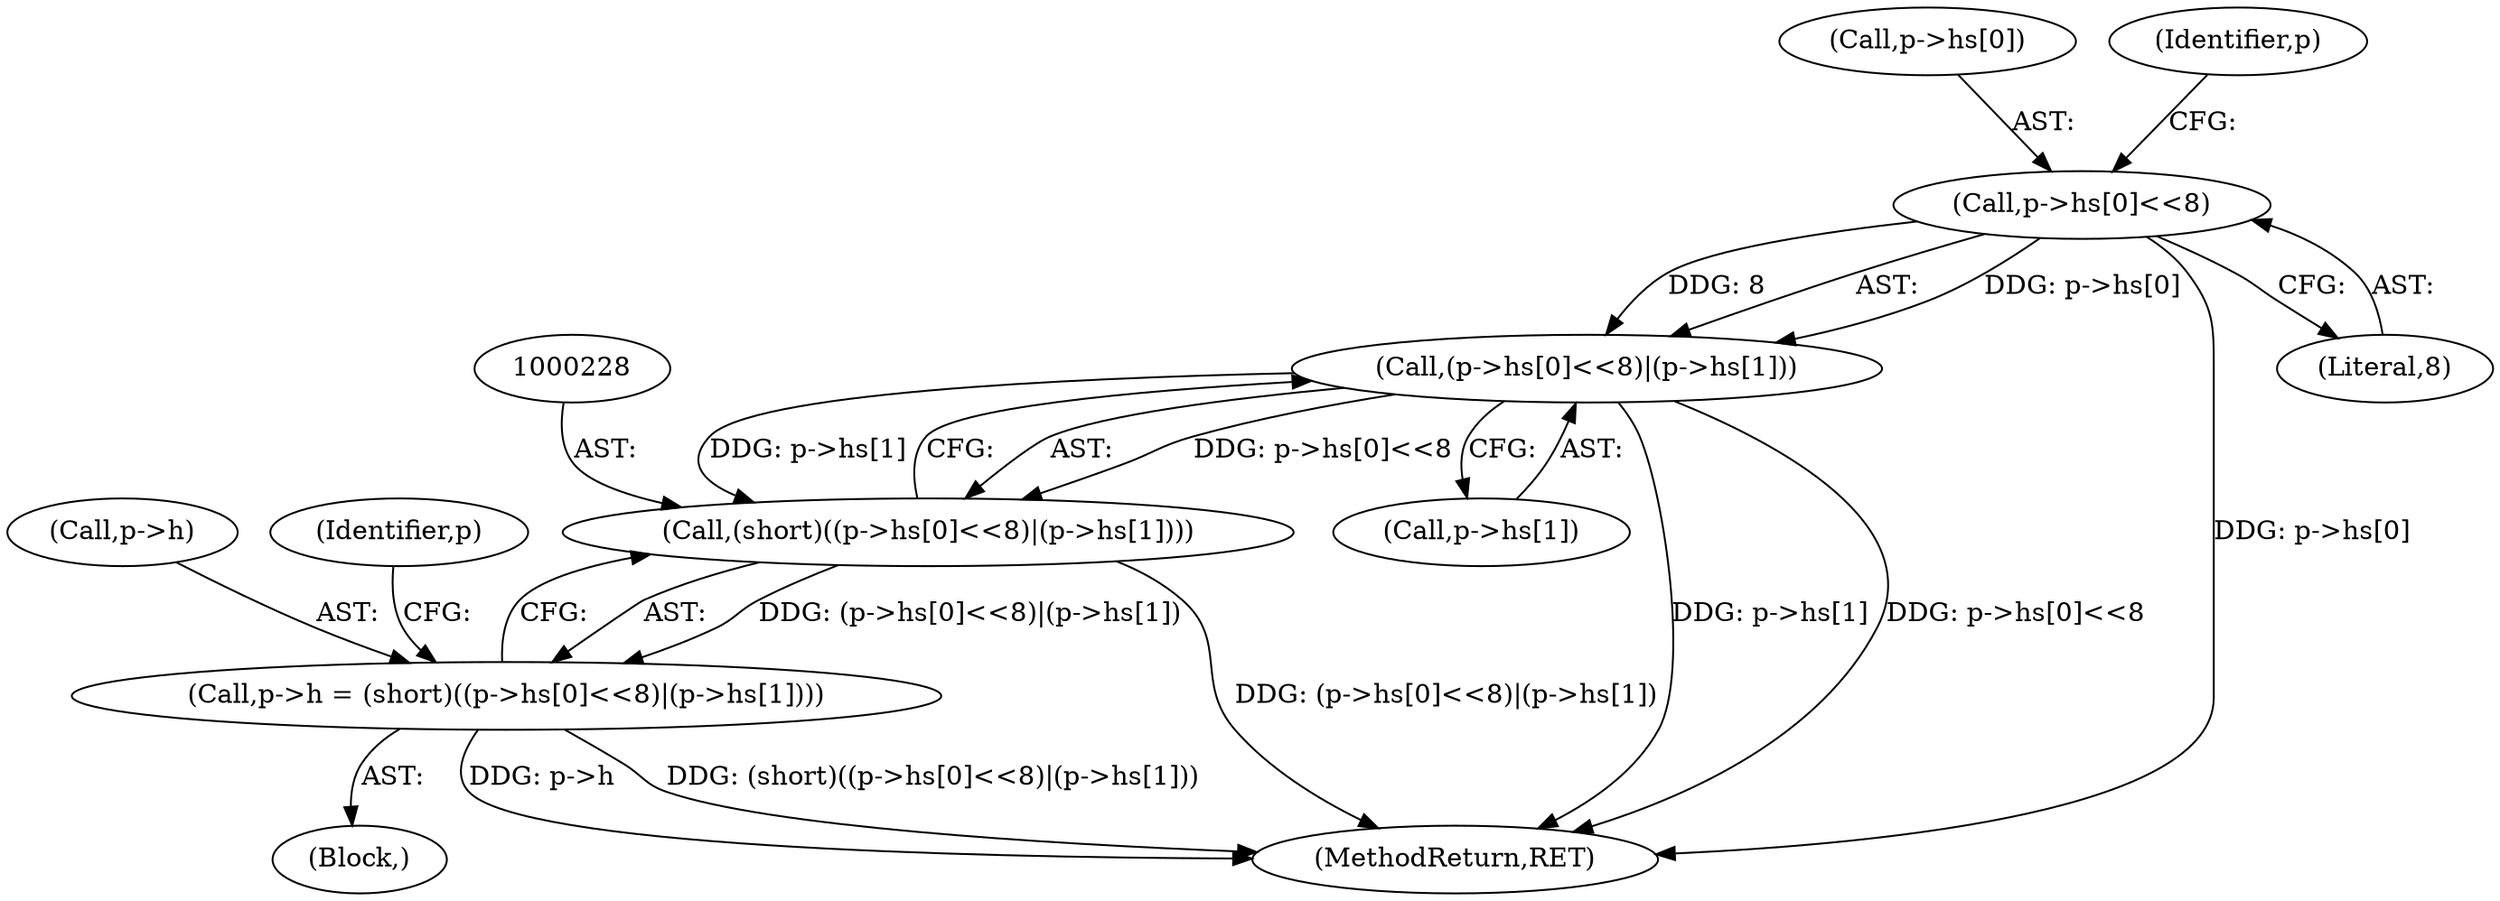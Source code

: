 digraph "0_file_27a14bc7ba285a0a5ebfdb55e54001aa11932b08@array" {
"1000229" [label="(Call,(p->hs[0]<<8)|(p->hs[1]))"];
"1000230" [label="(Call,p->hs[0]<<8)"];
"1000227" [label="(Call,(short)((p->hs[0]<<8)|(p->hs[1])))"];
"1000223" [label="(Call,p->h = (short)((p->hs[0]<<8)|(p->hs[1])))"];
"1000224" [label="(Call,p->h)"];
"1000229" [label="(Call,(p->hs[0]<<8)|(p->hs[1]))"];
"1000237" [label="(Call,p->hs[1])"];
"1000227" [label="(Call,(short)((p->hs[0]<<8)|(p->hs[1])))"];
"1000230" [label="(Call,p->hs[0]<<8)"];
"1000231" [label="(Call,p->hs[0])"];
"1000243" [label="(Identifier,p)"];
"1000236" [label="(Literal,8)"];
"1000223" [label="(Call,p->h = (short)((p->hs[0]<<8)|(p->hs[1])))"];
"1000902" [label="(MethodReturn,RET)"];
"1000239" [label="(Identifier,p)"];
"1000122" [label="(Block,)"];
"1000229" -> "1000227"  [label="AST: "];
"1000229" -> "1000237"  [label="CFG: "];
"1000230" -> "1000229"  [label="AST: "];
"1000237" -> "1000229"  [label="AST: "];
"1000227" -> "1000229"  [label="CFG: "];
"1000229" -> "1000902"  [label="DDG: p->hs[1]"];
"1000229" -> "1000902"  [label="DDG: p->hs[0]<<8"];
"1000229" -> "1000227"  [label="DDG: p->hs[0]<<8"];
"1000229" -> "1000227"  [label="DDG: p->hs[1]"];
"1000230" -> "1000229"  [label="DDG: p->hs[0]"];
"1000230" -> "1000229"  [label="DDG: 8"];
"1000230" -> "1000236"  [label="CFG: "];
"1000231" -> "1000230"  [label="AST: "];
"1000236" -> "1000230"  [label="AST: "];
"1000239" -> "1000230"  [label="CFG: "];
"1000230" -> "1000902"  [label="DDG: p->hs[0]"];
"1000227" -> "1000223"  [label="AST: "];
"1000228" -> "1000227"  [label="AST: "];
"1000223" -> "1000227"  [label="CFG: "];
"1000227" -> "1000902"  [label="DDG: (p->hs[0]<<8)|(p->hs[1])"];
"1000227" -> "1000223"  [label="DDG: (p->hs[0]<<8)|(p->hs[1])"];
"1000223" -> "1000122"  [label="AST: "];
"1000224" -> "1000223"  [label="AST: "];
"1000243" -> "1000223"  [label="CFG: "];
"1000223" -> "1000902"  [label="DDG: (short)((p->hs[0]<<8)|(p->hs[1]))"];
"1000223" -> "1000902"  [label="DDG: p->h"];
}
